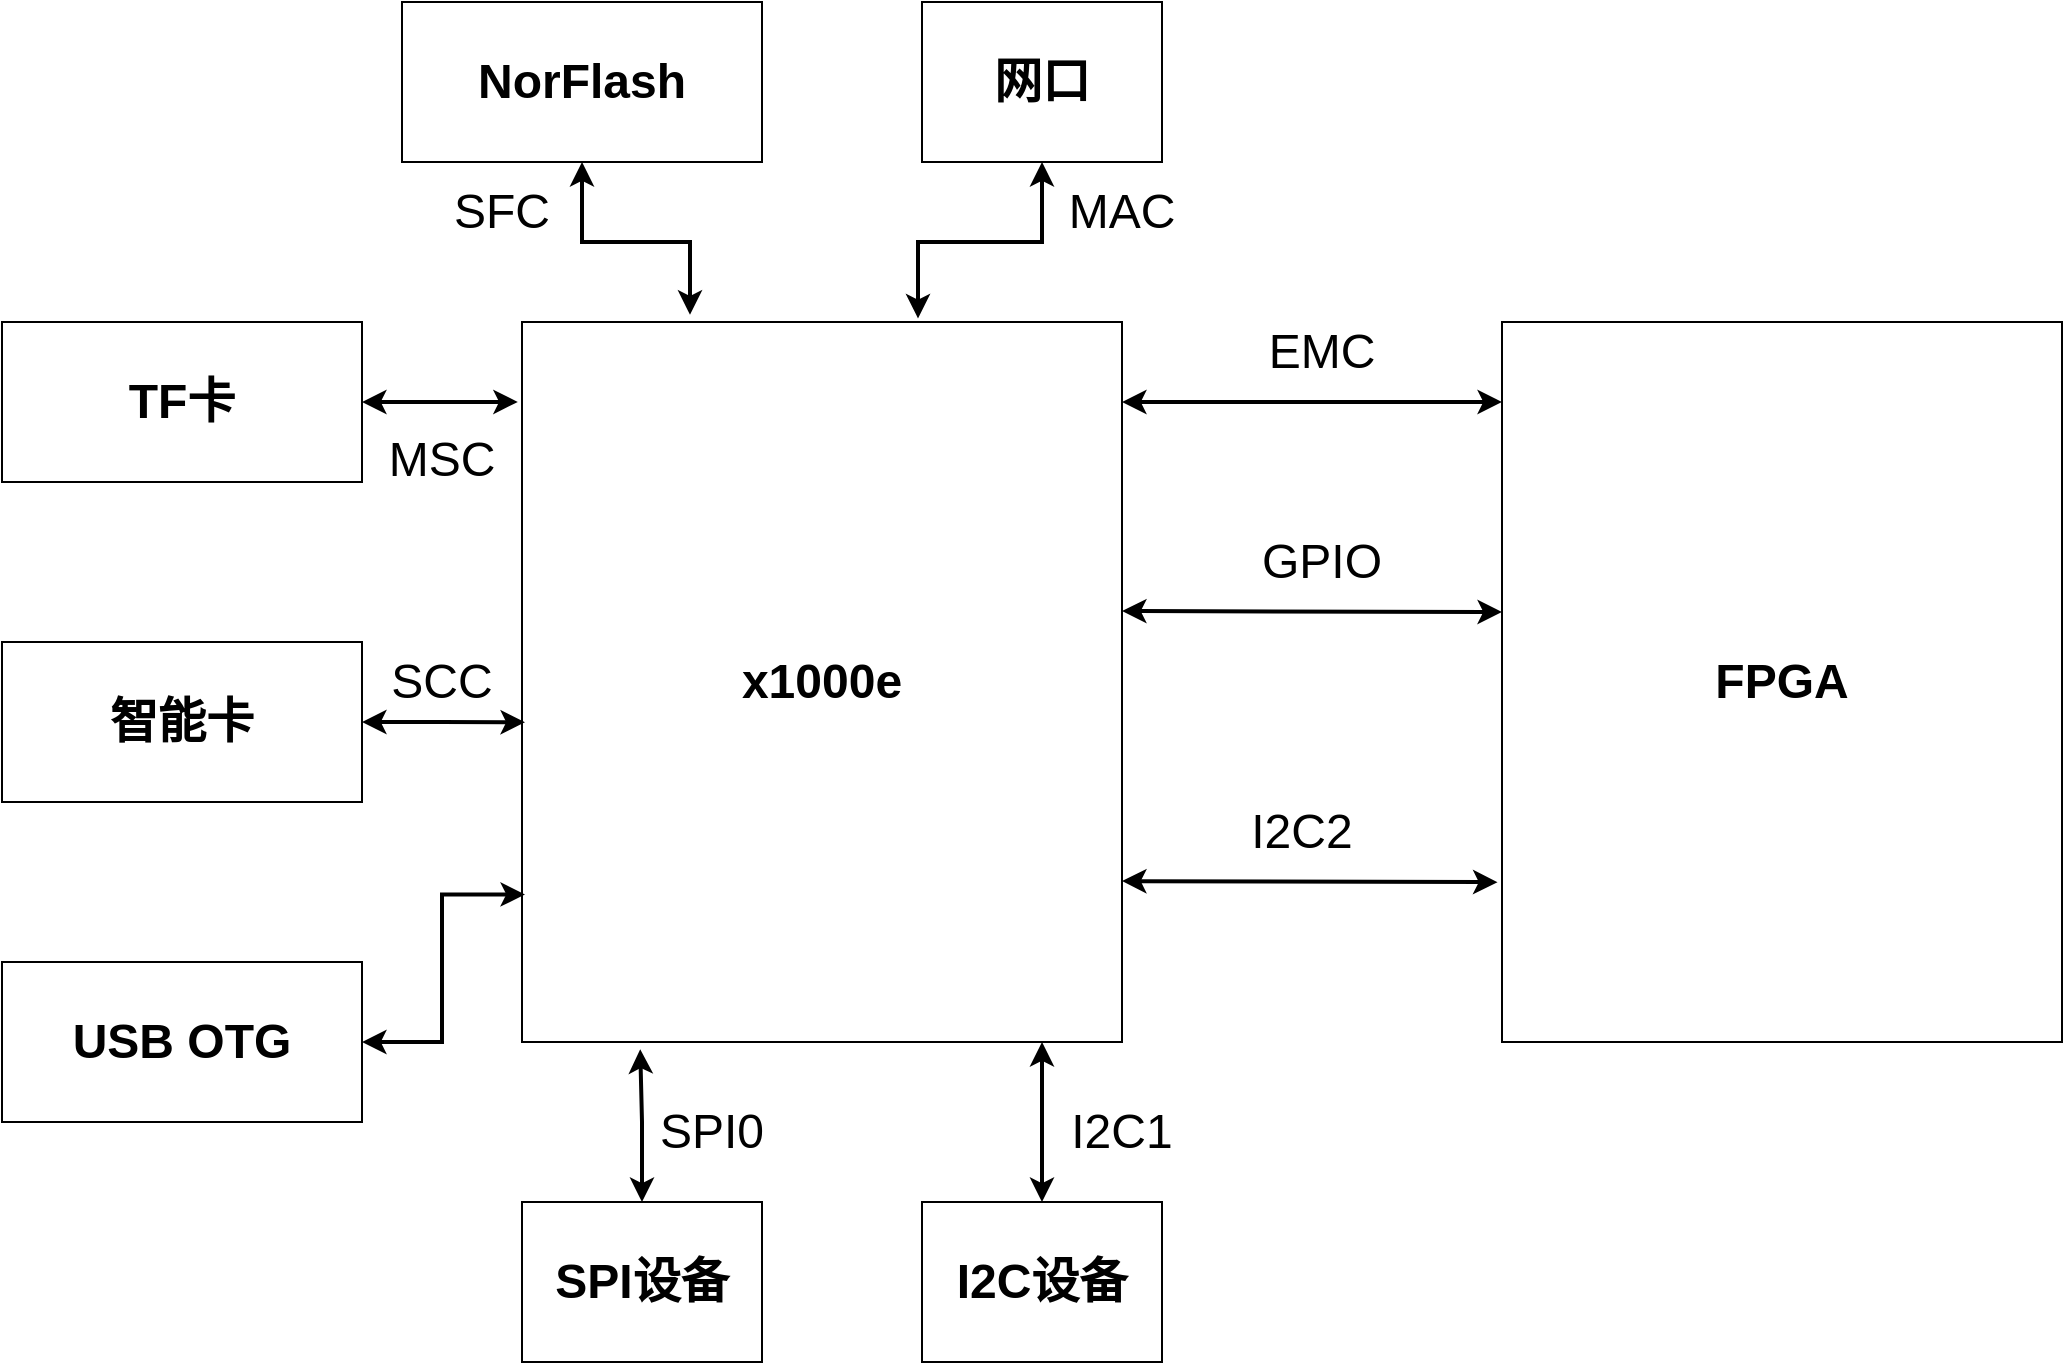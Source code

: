 <mxfile version="15.8.8" type="github">
  <diagram id="U0nHHaFnMRh2SWLV-GLk" name="Page-1">
    <mxGraphModel dx="2974" dy="1149" grid="1" gridSize="10" guides="1" tooltips="1" connect="1" arrows="1" fold="1" page="1" pageScale="1" pageWidth="827" pageHeight="1169" math="0" shadow="0">
      <root>
        <mxCell id="0" />
        <mxCell id="1" parent="0" />
        <mxCell id="SmHuJh4yXJjteX9EHYeU-2" value="&lt;font size=&quot;1&quot;&gt;&lt;b style=&quot;font-size: 24px&quot;&gt;x1000e&lt;/b&gt;&lt;/font&gt;" style="rounded=0;whiteSpace=wrap;html=1;" vertex="1" parent="1">
          <mxGeometry x="240" y="400" width="300" height="360" as="geometry" />
        </mxCell>
        <mxCell id="SmHuJh4yXJjteX9EHYeU-4" value="&lt;font size=&quot;1&quot;&gt;&lt;b style=&quot;font-size: 24px&quot;&gt;FPGA&lt;/b&gt;&lt;/font&gt;" style="rounded=0;whiteSpace=wrap;html=1;" vertex="1" parent="1">
          <mxGeometry x="730" y="400" width="280" height="360" as="geometry" />
        </mxCell>
        <mxCell id="SmHuJh4yXJjteX9EHYeU-6" value="" style="endArrow=classic;startArrow=classic;html=1;rounded=0;fontSize=24;entryX=0;entryY=0.111;entryDx=0;entryDy=0;entryPerimeter=0;strokeWidth=2;" edge="1" parent="1" target="SmHuJh4yXJjteX9EHYeU-4">
          <mxGeometry width="50" height="50" relative="1" as="geometry">
            <mxPoint x="540" y="440" as="sourcePoint" />
            <mxPoint x="590" y="390" as="targetPoint" />
          </mxGeometry>
        </mxCell>
        <mxCell id="SmHuJh4yXJjteX9EHYeU-7" value="EMC" style="text;html=1;strokeColor=none;fillColor=none;align=center;verticalAlign=middle;whiteSpace=wrap;rounded=0;fontSize=24;" vertex="1" parent="1">
          <mxGeometry x="610" y="400" width="60" height="30" as="geometry" />
        </mxCell>
        <mxCell id="SmHuJh4yXJjteX9EHYeU-25" style="edgeStyle=orthogonalEdgeStyle;rounded=0;orthogonalLoop=1;jettySize=auto;html=1;fontSize=24;strokeWidth=2;entryX=0.66;entryY=-0.005;entryDx=0;entryDy=0;entryPerimeter=0;startArrow=classic;startFill=1;" edge="1" parent="1" source="SmHuJh4yXJjteX9EHYeU-9" target="SmHuJh4yXJjteX9EHYeU-2">
          <mxGeometry relative="1" as="geometry" />
        </mxCell>
        <mxCell id="SmHuJh4yXJjteX9EHYeU-9" value="&lt;font size=&quot;1&quot;&gt;&lt;b style=&quot;font-size: 24px&quot;&gt;网口&lt;/b&gt;&lt;/font&gt;" style="rounded=0;whiteSpace=wrap;html=1;" vertex="1" parent="1">
          <mxGeometry x="440" y="240" width="120" height="80" as="geometry" />
        </mxCell>
        <mxCell id="SmHuJh4yXJjteX9EHYeU-30" style="edgeStyle=orthogonalEdgeStyle;rounded=0;orthogonalLoop=1;jettySize=auto;html=1;entryX=0.005;entryY=0.795;entryDx=0;entryDy=0;entryPerimeter=0;fontSize=24;startArrow=classic;startFill=1;strokeWidth=2;" edge="1" parent="1" source="SmHuJh4yXJjteX9EHYeU-10" target="SmHuJh4yXJjteX9EHYeU-2">
          <mxGeometry relative="1" as="geometry" />
        </mxCell>
        <mxCell id="SmHuJh4yXJjteX9EHYeU-10" value="&lt;font size=&quot;1&quot;&gt;&lt;b style=&quot;font-size: 24px&quot;&gt;USB OTG&lt;/b&gt;&lt;/font&gt;" style="rounded=0;whiteSpace=wrap;html=1;" vertex="1" parent="1">
          <mxGeometry x="-20" y="720" width="180" height="80" as="geometry" />
        </mxCell>
        <mxCell id="SmHuJh4yXJjteX9EHYeU-29" style="edgeStyle=orthogonalEdgeStyle;rounded=0;orthogonalLoop=1;jettySize=auto;html=1;entryX=0.005;entryY=0.556;entryDx=0;entryDy=0;entryPerimeter=0;fontSize=24;startArrow=classic;startFill=1;strokeWidth=2;" edge="1" parent="1" source="SmHuJh4yXJjteX9EHYeU-11" target="SmHuJh4yXJjteX9EHYeU-2">
          <mxGeometry relative="1" as="geometry" />
        </mxCell>
        <mxCell id="SmHuJh4yXJjteX9EHYeU-11" value="&lt;font size=&quot;1&quot;&gt;&lt;b style=&quot;font-size: 24px&quot;&gt;智能卡&lt;/b&gt;&lt;/font&gt;" style="rounded=0;whiteSpace=wrap;html=1;" vertex="1" parent="1">
          <mxGeometry x="-20" y="560" width="180" height="80" as="geometry" />
        </mxCell>
        <mxCell id="SmHuJh4yXJjteX9EHYeU-28" style="edgeStyle=orthogonalEdgeStyle;rounded=0;orthogonalLoop=1;jettySize=auto;html=1;entryX=-0.007;entryY=0.111;entryDx=0;entryDy=0;entryPerimeter=0;fontSize=24;strokeWidth=2;startArrow=classic;startFill=1;" edge="1" parent="1" source="SmHuJh4yXJjteX9EHYeU-12" target="SmHuJh4yXJjteX9EHYeU-2">
          <mxGeometry relative="1" as="geometry" />
        </mxCell>
        <mxCell id="SmHuJh4yXJjteX9EHYeU-12" value="&lt;font size=&quot;1&quot;&gt;&lt;b style=&quot;font-size: 24px&quot;&gt;TF卡&lt;/b&gt;&lt;/font&gt;" style="rounded=0;whiteSpace=wrap;html=1;" vertex="1" parent="1">
          <mxGeometry x="-20" y="400" width="180" height="80" as="geometry" />
        </mxCell>
        <mxCell id="SmHuJh4yXJjteX9EHYeU-26" style="edgeStyle=orthogonalEdgeStyle;rounded=0;orthogonalLoop=1;jettySize=auto;html=1;entryX=0.28;entryY=-0.01;entryDx=0;entryDy=0;entryPerimeter=0;fontSize=24;strokeWidth=2;startArrow=classic;startFill=1;" edge="1" parent="1" source="SmHuJh4yXJjteX9EHYeU-13" target="SmHuJh4yXJjteX9EHYeU-2">
          <mxGeometry relative="1" as="geometry" />
        </mxCell>
        <mxCell id="SmHuJh4yXJjteX9EHYeU-13" value="&lt;span style=&quot;font-size: 24px&quot;&gt;&lt;b&gt;NorFlash&lt;/b&gt;&lt;/span&gt;" style="rounded=0;whiteSpace=wrap;html=1;" vertex="1" parent="1">
          <mxGeometry x="180" y="240" width="180" height="80" as="geometry" />
        </mxCell>
        <mxCell id="SmHuJh4yXJjteX9EHYeU-33" style="edgeStyle=orthogonalEdgeStyle;rounded=0;orthogonalLoop=1;jettySize=auto;html=1;entryX=0.197;entryY=1.01;entryDx=0;entryDy=0;entryPerimeter=0;fontSize=24;startArrow=classic;startFill=1;strokeWidth=2;" edge="1" parent="1" source="SmHuJh4yXJjteX9EHYeU-14" target="SmHuJh4yXJjteX9EHYeU-2">
          <mxGeometry relative="1" as="geometry">
            <Array as="points">
              <mxPoint x="300" y="800" />
              <mxPoint x="299" y="800" />
            </Array>
          </mxGeometry>
        </mxCell>
        <mxCell id="SmHuJh4yXJjteX9EHYeU-14" value="&lt;span style=&quot;font-size: 24px&quot;&gt;&lt;b&gt;SPI设备&lt;/b&gt;&lt;/span&gt;" style="rounded=0;whiteSpace=wrap;html=1;" vertex="1" parent="1">
          <mxGeometry x="240" y="840" width="120" height="80" as="geometry" />
        </mxCell>
        <mxCell id="SmHuJh4yXJjteX9EHYeU-34" style="edgeStyle=orthogonalEdgeStyle;rounded=0;orthogonalLoop=1;jettySize=auto;html=1;fontSize=24;startArrow=classic;startFill=1;strokeWidth=2;" edge="1" parent="1" source="SmHuJh4yXJjteX9EHYeU-15" target="SmHuJh4yXJjteX9EHYeU-2">
          <mxGeometry relative="1" as="geometry">
            <Array as="points">
              <mxPoint x="500" y="780" />
              <mxPoint x="500" y="780" />
            </Array>
          </mxGeometry>
        </mxCell>
        <mxCell id="SmHuJh4yXJjteX9EHYeU-15" value="&lt;span style=&quot;font-size: 24px&quot;&gt;&lt;b&gt;I2C设备&lt;/b&gt;&lt;/span&gt;" style="rounded=0;whiteSpace=wrap;html=1;" vertex="1" parent="1">
          <mxGeometry x="440" y="840" width="120" height="80" as="geometry" />
        </mxCell>
        <mxCell id="SmHuJh4yXJjteX9EHYeU-18" value="" style="endArrow=classic;startArrow=classic;html=1;rounded=0;fontSize=24;strokeWidth=2;" edge="1" parent="1">
          <mxGeometry width="50" height="50" relative="1" as="geometry">
            <mxPoint x="540" y="544.54" as="sourcePoint" />
            <mxPoint x="730" y="545" as="targetPoint" />
          </mxGeometry>
        </mxCell>
        <mxCell id="SmHuJh4yXJjteX9EHYeU-19" value="GPIO" style="text;html=1;strokeColor=none;fillColor=none;align=center;verticalAlign=middle;whiteSpace=wrap;rounded=0;fontSize=24;" vertex="1" parent="1">
          <mxGeometry x="610" y="505" width="60" height="30" as="geometry" />
        </mxCell>
        <mxCell id="SmHuJh4yXJjteX9EHYeU-21" value="" style="endArrow=classic;startArrow=classic;html=1;rounded=0;fontSize=24;entryX=-0.008;entryY=0.778;entryDx=0;entryDy=0;entryPerimeter=0;strokeWidth=2;" edge="1" parent="1" target="SmHuJh4yXJjteX9EHYeU-4">
          <mxGeometry width="50" height="50" relative="1" as="geometry">
            <mxPoint x="540" y="679.54" as="sourcePoint" />
            <mxPoint x="820" y="679.5" as="targetPoint" />
          </mxGeometry>
        </mxCell>
        <mxCell id="SmHuJh4yXJjteX9EHYeU-22" value="I2C2" style="text;html=1;strokeColor=none;fillColor=none;align=center;verticalAlign=middle;whiteSpace=wrap;rounded=0;fontSize=24;" vertex="1" parent="1">
          <mxGeometry x="600" y="640" width="60" height="30" as="geometry" />
        </mxCell>
        <mxCell id="SmHuJh4yXJjteX9EHYeU-24" value="MAC" style="text;html=1;strokeColor=none;fillColor=none;align=center;verticalAlign=middle;whiteSpace=wrap;rounded=0;fontSize=24;" vertex="1" parent="1">
          <mxGeometry x="510" y="330" width="60" height="30" as="geometry" />
        </mxCell>
        <mxCell id="SmHuJh4yXJjteX9EHYeU-27" value="SFC" style="text;html=1;strokeColor=none;fillColor=none;align=center;verticalAlign=middle;whiteSpace=wrap;rounded=0;fontSize=24;" vertex="1" parent="1">
          <mxGeometry x="200" y="330" width="60" height="30" as="geometry" />
        </mxCell>
        <mxCell id="SmHuJh4yXJjteX9EHYeU-31" value="MSC" style="text;html=1;strokeColor=none;fillColor=none;align=center;verticalAlign=middle;whiteSpace=wrap;rounded=0;fontSize=24;" vertex="1" parent="1">
          <mxGeometry x="170" y="454" width="60" height="30" as="geometry" />
        </mxCell>
        <mxCell id="SmHuJh4yXJjteX9EHYeU-32" value="SCC" style="text;html=1;strokeColor=none;fillColor=none;align=center;verticalAlign=middle;whiteSpace=wrap;rounded=0;fontSize=24;" vertex="1" parent="1">
          <mxGeometry x="170" y="565" width="60" height="30" as="geometry" />
        </mxCell>
        <mxCell id="SmHuJh4yXJjteX9EHYeU-35" value="I2C1" style="text;html=1;strokeColor=none;fillColor=none;align=center;verticalAlign=middle;whiteSpace=wrap;rounded=0;fontSize=24;" vertex="1" parent="1">
          <mxGeometry x="510" y="790" width="60" height="30" as="geometry" />
        </mxCell>
        <mxCell id="SmHuJh4yXJjteX9EHYeU-36" value="SPI0" style="text;html=1;strokeColor=none;fillColor=none;align=center;verticalAlign=middle;whiteSpace=wrap;rounded=0;fontSize=24;" vertex="1" parent="1">
          <mxGeometry x="305" y="790" width="60" height="30" as="geometry" />
        </mxCell>
      </root>
    </mxGraphModel>
  </diagram>
</mxfile>
